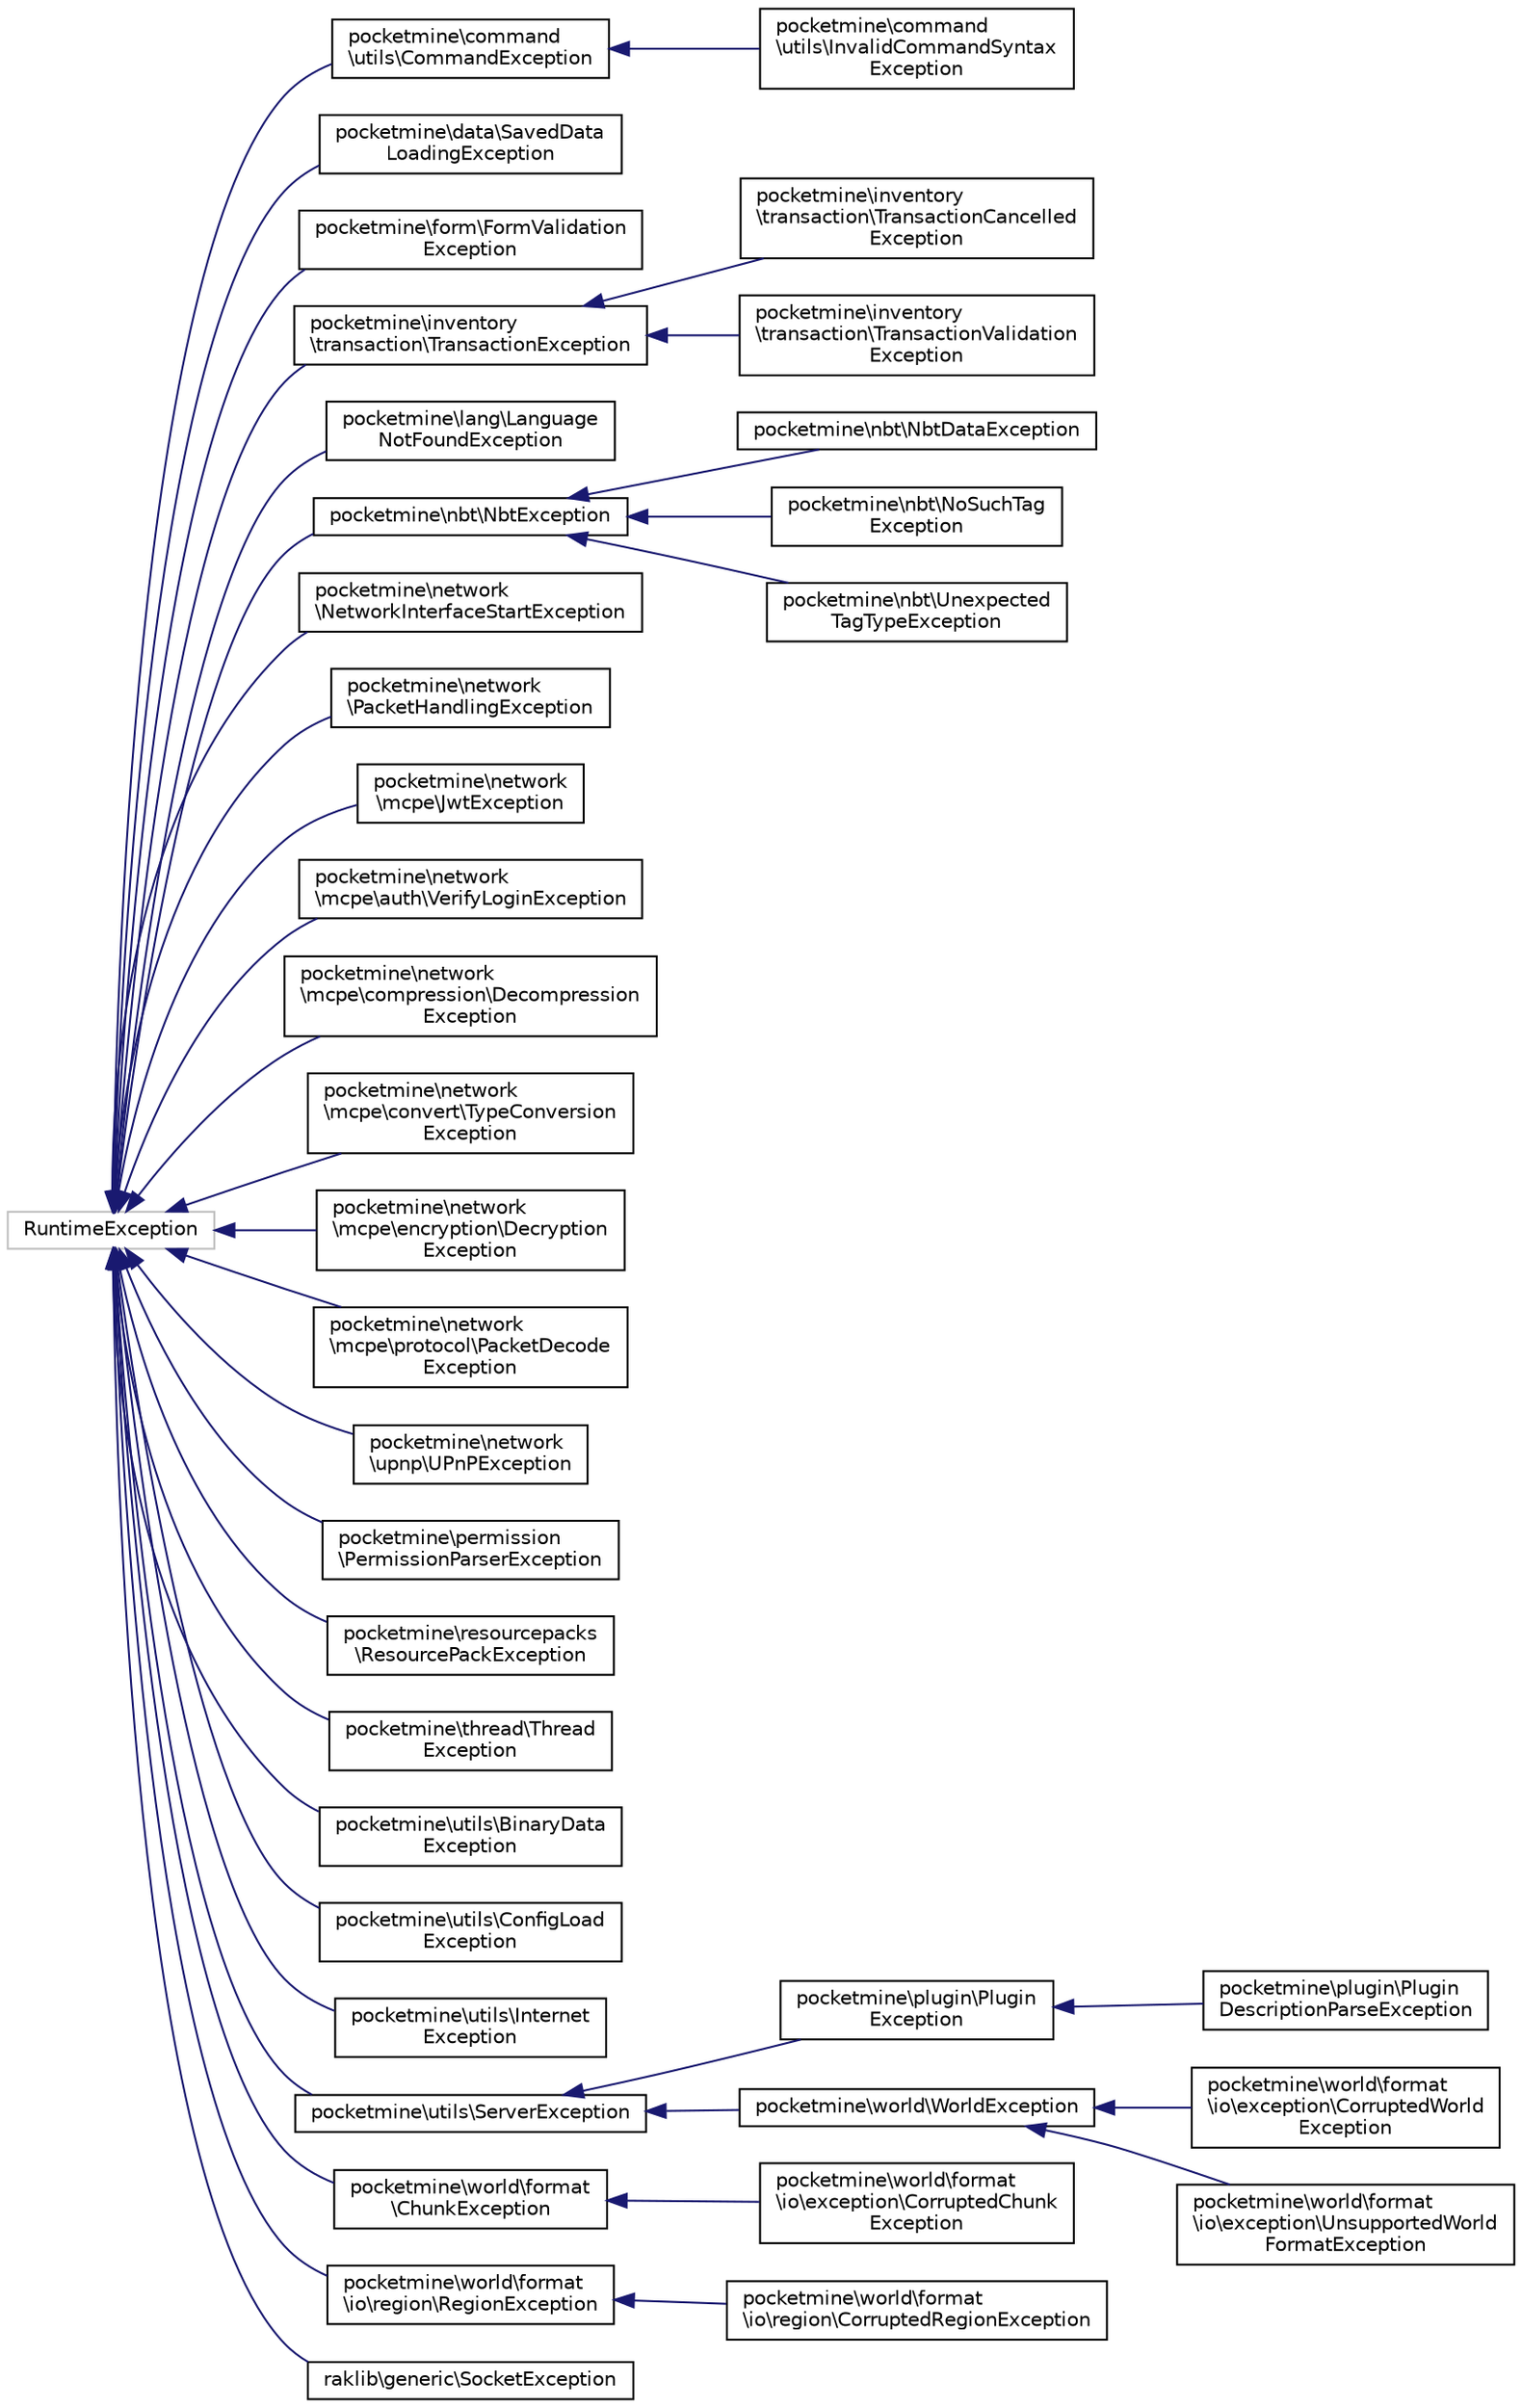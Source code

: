 digraph "Graphical Class Hierarchy"
{
 // INTERACTIVE_SVG=YES
 // LATEX_PDF_SIZE
  edge [fontname="Helvetica",fontsize="10",labelfontname="Helvetica",labelfontsize="10"];
  node [fontname="Helvetica",fontsize="10",shape=record];
  rankdir="LR";
  Node0 [label="RuntimeException",height=0.2,width=0.4,color="grey75", fillcolor="white", style="filled",tooltip=" "];
  Node0 -> Node1 [dir="back",color="midnightblue",fontsize="10",style="solid",fontname="Helvetica"];
  Node1 [label="pocketmine\\command\l\\utils\\CommandException",height=0.2,width=0.4,color="black", fillcolor="white", style="filled",URL="$d2/db2/classpocketmine_1_1command_1_1utils_1_1_command_exception.html",tooltip=" "];
  Node1 -> Node2 [dir="back",color="midnightblue",fontsize="10",style="solid",fontname="Helvetica"];
  Node2 [label="pocketmine\\command\l\\utils\\InvalidCommandSyntax\lException",height=0.2,width=0.4,color="black", fillcolor="white", style="filled",URL="$da/d46/classpocketmine_1_1command_1_1utils_1_1_invalid_command_syntax_exception.html",tooltip=" "];
  Node0 -> Node3 [dir="back",color="midnightblue",fontsize="10",style="solid",fontname="Helvetica"];
  Node3 [label="pocketmine\\data\\SavedData\lLoadingException",height=0.2,width=0.4,color="black", fillcolor="white", style="filled",URL="$d5/db4/classpocketmine_1_1data_1_1_saved_data_loading_exception.html",tooltip=" "];
  Node0 -> Node4 [dir="back",color="midnightblue",fontsize="10",style="solid",fontname="Helvetica"];
  Node4 [label="pocketmine\\form\\FormValidation\lException",height=0.2,width=0.4,color="black", fillcolor="white", style="filled",URL="$d7/d79/classpocketmine_1_1form_1_1_form_validation_exception.html",tooltip=" "];
  Node0 -> Node5 [dir="back",color="midnightblue",fontsize="10",style="solid",fontname="Helvetica"];
  Node5 [label="pocketmine\\inventory\l\\transaction\\TransactionException",height=0.2,width=0.4,color="black", fillcolor="white", style="filled",URL="$dc/db9/classpocketmine_1_1inventory_1_1transaction_1_1_transaction_exception.html",tooltip=" "];
  Node5 -> Node6 [dir="back",color="midnightblue",fontsize="10",style="solid",fontname="Helvetica"];
  Node6 [label="pocketmine\\inventory\l\\transaction\\TransactionCancelled\lException",height=0.2,width=0.4,color="black", fillcolor="white", style="filled",URL="$dd/d12/classpocketmine_1_1inventory_1_1transaction_1_1_transaction_cancelled_exception.html",tooltip=" "];
  Node5 -> Node7 [dir="back",color="midnightblue",fontsize="10",style="solid",fontname="Helvetica"];
  Node7 [label="pocketmine\\inventory\l\\transaction\\TransactionValidation\lException",height=0.2,width=0.4,color="black", fillcolor="white", style="filled",URL="$db/dea/classpocketmine_1_1inventory_1_1transaction_1_1_transaction_validation_exception.html",tooltip=" "];
  Node0 -> Node8 [dir="back",color="midnightblue",fontsize="10",style="solid",fontname="Helvetica"];
  Node8 [label="pocketmine\\lang\\Language\lNotFoundException",height=0.2,width=0.4,color="black", fillcolor="white", style="filled",URL="$db/d76/classpocketmine_1_1lang_1_1_language_not_found_exception.html",tooltip=" "];
  Node0 -> Node9 [dir="back",color="midnightblue",fontsize="10",style="solid",fontname="Helvetica"];
  Node9 [label="pocketmine\\nbt\\NbtException",height=0.2,width=0.4,color="black", fillcolor="white", style="filled",URL="$d3/d22/classpocketmine_1_1nbt_1_1_nbt_exception.html",tooltip=" "];
  Node9 -> Node10 [dir="back",color="midnightblue",fontsize="10",style="solid",fontname="Helvetica"];
  Node10 [label="pocketmine\\nbt\\NbtDataException",height=0.2,width=0.4,color="black", fillcolor="white", style="filled",URL="$d5/de9/classpocketmine_1_1nbt_1_1_nbt_data_exception.html",tooltip=" "];
  Node9 -> Node11 [dir="back",color="midnightblue",fontsize="10",style="solid",fontname="Helvetica"];
  Node11 [label="pocketmine\\nbt\\NoSuchTag\lException",height=0.2,width=0.4,color="black", fillcolor="white", style="filled",URL="$da/df5/classpocketmine_1_1nbt_1_1_no_such_tag_exception.html",tooltip=" "];
  Node9 -> Node12 [dir="back",color="midnightblue",fontsize="10",style="solid",fontname="Helvetica"];
  Node12 [label="pocketmine\\nbt\\Unexpected\lTagTypeException",height=0.2,width=0.4,color="black", fillcolor="white", style="filled",URL="$de/d5d/classpocketmine_1_1nbt_1_1_unexpected_tag_type_exception.html",tooltip=" "];
  Node0 -> Node13 [dir="back",color="midnightblue",fontsize="10",style="solid",fontname="Helvetica"];
  Node13 [label="pocketmine\\network\l\\NetworkInterfaceStartException",height=0.2,width=0.4,color="black", fillcolor="white", style="filled",URL="$db/d75/classpocketmine_1_1network_1_1_network_interface_start_exception.html",tooltip=" "];
  Node0 -> Node14 [dir="back",color="midnightblue",fontsize="10",style="solid",fontname="Helvetica"];
  Node14 [label="pocketmine\\network\l\\PacketHandlingException",height=0.2,width=0.4,color="black", fillcolor="white", style="filled",URL="$d1/d78/classpocketmine_1_1network_1_1_packet_handling_exception.html",tooltip=" "];
  Node0 -> Node15 [dir="back",color="midnightblue",fontsize="10",style="solid",fontname="Helvetica"];
  Node15 [label="pocketmine\\network\l\\mcpe\\JwtException",height=0.2,width=0.4,color="black", fillcolor="white", style="filled",URL="$d6/d69/classpocketmine_1_1network_1_1mcpe_1_1_jwt_exception.html",tooltip=" "];
  Node0 -> Node16 [dir="back",color="midnightblue",fontsize="10",style="solid",fontname="Helvetica"];
  Node16 [label="pocketmine\\network\l\\mcpe\\auth\\VerifyLoginException",height=0.2,width=0.4,color="black", fillcolor="white", style="filled",URL="$db/d38/classpocketmine_1_1network_1_1mcpe_1_1auth_1_1_verify_login_exception.html",tooltip=" "];
  Node0 -> Node17 [dir="back",color="midnightblue",fontsize="10",style="solid",fontname="Helvetica"];
  Node17 [label="pocketmine\\network\l\\mcpe\\compression\\Decompression\lException",height=0.2,width=0.4,color="black", fillcolor="white", style="filled",URL="$d3/d18/classpocketmine_1_1network_1_1mcpe_1_1compression_1_1_decompression_exception.html",tooltip=" "];
  Node0 -> Node18 [dir="back",color="midnightblue",fontsize="10",style="solid",fontname="Helvetica"];
  Node18 [label="pocketmine\\network\l\\mcpe\\convert\\TypeConversion\lException",height=0.2,width=0.4,color="black", fillcolor="white", style="filled",URL="$dd/de4/classpocketmine_1_1network_1_1mcpe_1_1convert_1_1_type_conversion_exception.html",tooltip=" "];
  Node0 -> Node19 [dir="back",color="midnightblue",fontsize="10",style="solid",fontname="Helvetica"];
  Node19 [label="pocketmine\\network\l\\mcpe\\encryption\\Decryption\lException",height=0.2,width=0.4,color="black", fillcolor="white", style="filled",URL="$d0/d85/classpocketmine_1_1network_1_1mcpe_1_1encryption_1_1_decryption_exception.html",tooltip=" "];
  Node0 -> Node20 [dir="back",color="midnightblue",fontsize="10",style="solid",fontname="Helvetica"];
  Node20 [label="pocketmine\\network\l\\mcpe\\protocol\\PacketDecode\lException",height=0.2,width=0.4,color="black", fillcolor="white", style="filled",URL="$d8/d0b/classpocketmine_1_1network_1_1mcpe_1_1protocol_1_1_packet_decode_exception.html",tooltip=" "];
  Node0 -> Node21 [dir="back",color="midnightblue",fontsize="10",style="solid",fontname="Helvetica"];
  Node21 [label="pocketmine\\network\l\\upnp\\UPnPException",height=0.2,width=0.4,color="black", fillcolor="white", style="filled",URL="$db/d7a/classpocketmine_1_1network_1_1upnp_1_1_u_pn_p_exception.html",tooltip=" "];
  Node0 -> Node22 [dir="back",color="midnightblue",fontsize="10",style="solid",fontname="Helvetica"];
  Node22 [label="pocketmine\\permission\l\\PermissionParserException",height=0.2,width=0.4,color="black", fillcolor="white", style="filled",URL="$d7/dbd/classpocketmine_1_1permission_1_1_permission_parser_exception.html",tooltip=" "];
  Node0 -> Node23 [dir="back",color="midnightblue",fontsize="10",style="solid",fontname="Helvetica"];
  Node23 [label="pocketmine\\resourcepacks\l\\ResourcePackException",height=0.2,width=0.4,color="black", fillcolor="white", style="filled",URL="$de/da2/classpocketmine_1_1resourcepacks_1_1_resource_pack_exception.html",tooltip=" "];
  Node0 -> Node24 [dir="back",color="midnightblue",fontsize="10",style="solid",fontname="Helvetica"];
  Node24 [label="pocketmine\\thread\\Thread\lException",height=0.2,width=0.4,color="black", fillcolor="white", style="filled",URL="$d0/df0/classpocketmine_1_1thread_1_1_thread_exception.html",tooltip=" "];
  Node0 -> Node25 [dir="back",color="midnightblue",fontsize="10",style="solid",fontname="Helvetica"];
  Node25 [label="pocketmine\\utils\\BinaryData\lException",height=0.2,width=0.4,color="black", fillcolor="white", style="filled",URL="$de/da7/classpocketmine_1_1utils_1_1_binary_data_exception.html",tooltip=" "];
  Node0 -> Node26 [dir="back",color="midnightblue",fontsize="10",style="solid",fontname="Helvetica"];
  Node26 [label="pocketmine\\utils\\ConfigLoad\lException",height=0.2,width=0.4,color="black", fillcolor="white", style="filled",URL="$d0/db9/classpocketmine_1_1utils_1_1_config_load_exception.html",tooltip=" "];
  Node0 -> Node27 [dir="back",color="midnightblue",fontsize="10",style="solid",fontname="Helvetica"];
  Node27 [label="pocketmine\\utils\\Internet\lException",height=0.2,width=0.4,color="black", fillcolor="white", style="filled",URL="$dd/dbe/classpocketmine_1_1utils_1_1_internet_exception.html",tooltip=" "];
  Node0 -> Node28 [dir="back",color="midnightblue",fontsize="10",style="solid",fontname="Helvetica"];
  Node28 [label="pocketmine\\utils\\ServerException",height=0.2,width=0.4,color="black", fillcolor="white", style="filled",URL="$d8/d65/classpocketmine_1_1utils_1_1_server_exception.html",tooltip=" "];
  Node28 -> Node29 [dir="back",color="midnightblue",fontsize="10",style="solid",fontname="Helvetica"];
  Node29 [label="pocketmine\\plugin\\Plugin\lException",height=0.2,width=0.4,color="black", fillcolor="white", style="filled",URL="$d0/d7b/classpocketmine_1_1plugin_1_1_plugin_exception.html",tooltip=" "];
  Node29 -> Node30 [dir="back",color="midnightblue",fontsize="10",style="solid",fontname="Helvetica"];
  Node30 [label="pocketmine\\plugin\\Plugin\lDescriptionParseException",height=0.2,width=0.4,color="black", fillcolor="white", style="filled",URL="$d0/d47/classpocketmine_1_1plugin_1_1_plugin_description_parse_exception.html",tooltip=" "];
  Node28 -> Node31 [dir="back",color="midnightblue",fontsize="10",style="solid",fontname="Helvetica"];
  Node31 [label="pocketmine\\world\\WorldException",height=0.2,width=0.4,color="black", fillcolor="white", style="filled",URL="$d1/d24/classpocketmine_1_1world_1_1_world_exception.html",tooltip=" "];
  Node31 -> Node32 [dir="back",color="midnightblue",fontsize="10",style="solid",fontname="Helvetica"];
  Node32 [label="pocketmine\\world\\format\l\\io\\exception\\CorruptedWorld\lException",height=0.2,width=0.4,color="black", fillcolor="white", style="filled",URL="$d0/da7/classpocketmine_1_1world_1_1format_1_1io_1_1exception_1_1_corrupted_world_exception.html",tooltip=" "];
  Node31 -> Node33 [dir="back",color="midnightblue",fontsize="10",style="solid",fontname="Helvetica"];
  Node33 [label="pocketmine\\world\\format\l\\io\\exception\\UnsupportedWorld\lFormatException",height=0.2,width=0.4,color="black", fillcolor="white", style="filled",URL="$d1/d50/classpocketmine_1_1world_1_1format_1_1io_1_1exception_1_1_unsupported_world_format_exception.html",tooltip=" "];
  Node0 -> Node34 [dir="back",color="midnightblue",fontsize="10",style="solid",fontname="Helvetica"];
  Node34 [label="pocketmine\\world\\format\l\\ChunkException",height=0.2,width=0.4,color="black", fillcolor="white", style="filled",URL="$d0/db5/classpocketmine_1_1world_1_1format_1_1_chunk_exception.html",tooltip=" "];
  Node34 -> Node35 [dir="back",color="midnightblue",fontsize="10",style="solid",fontname="Helvetica"];
  Node35 [label="pocketmine\\world\\format\l\\io\\exception\\CorruptedChunk\lException",height=0.2,width=0.4,color="black", fillcolor="white", style="filled",URL="$da/d64/classpocketmine_1_1world_1_1format_1_1io_1_1exception_1_1_corrupted_chunk_exception.html",tooltip=" "];
  Node0 -> Node36 [dir="back",color="midnightblue",fontsize="10",style="solid",fontname="Helvetica"];
  Node36 [label="pocketmine\\world\\format\l\\io\\region\\RegionException",height=0.2,width=0.4,color="black", fillcolor="white", style="filled",URL="$d2/db9/classpocketmine_1_1world_1_1format_1_1io_1_1region_1_1_region_exception.html",tooltip=" "];
  Node36 -> Node37 [dir="back",color="midnightblue",fontsize="10",style="solid",fontname="Helvetica"];
  Node37 [label="pocketmine\\world\\format\l\\io\\region\\CorruptedRegionException",height=0.2,width=0.4,color="black", fillcolor="white", style="filled",URL="$d2/df0/classpocketmine_1_1world_1_1format_1_1io_1_1region_1_1_corrupted_region_exception.html",tooltip=" "];
  Node0 -> Node38 [dir="back",color="midnightblue",fontsize="10",style="solid",fontname="Helvetica"];
  Node38 [label="raklib\\generic\\SocketException",height=0.2,width=0.4,color="black", fillcolor="white", style="filled",URL="$df/d21/classraklib_1_1generic_1_1_socket_exception.html",tooltip=" "];
}
